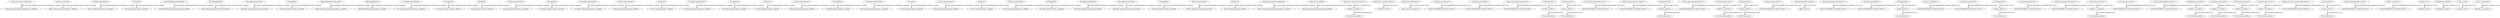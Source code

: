 digraph {
"6243" [label="deep_scores-bias_optimizer/momentum_0_updated"]
"6244" [label="deep_scores-bias-momentum/out"]
"6245" [label="deep_scores-bias_optimizer/model_0_updated"]
"6246" [label="deep_scores-bias/out"]
"6247" [label="fc0-bias_optimizer/momentum_0_updated"]
"6248" [label="fc0-bias-momentum/out"]
"6249" [label="fc0-bias_optimizer/model_0_updated"]
"6250" [label="fc0-bias/out"]
"6251" [label="wide_embedding_optimizer/momentum_0_updated"]
"6252" [label="wide_embedding-momentum/out"]
"6253" [label="wide_embedding_optimizer/model_0_updated"]
"6254" [label="wide_embedding/out"]
"6255" [label="fc0-weight_optimizer/momentum_0_updated"]
"6256" [label="fc0-weight-momentum/out"]
"6257" [label="fc0-weight_optimizer/model_0_updated"]
"6258" [label="fc0-weight/out"]
"6259" [label="deep_embedding_optimizer/momentum_0_updated"]
"6260" [label="deep_embedding-momentum/out"]
"6261" [label="deep_embedding_optimizer/model_0_updated"]
"6262" [label="deep_embedding/out"]
"6263" [label="fc1-weight_optimizer/momentum_0_updated"]
"6264" [label="fc1-weight-momentum/out"]
"6265" [label="fc1-weight_optimizer/model_0_updated"]
"6266" [label="fc1-weight/out"]
"6267" [label="fc1-bias_optimizer/model_0_updated"]
"6268" [label="fc1-bias/out"]
"6269" [label="fc1-bias_optimizer/momentum_0_updated"]
"6270" [label="fc1-bias-momentum/out"]
"6271" [label="fc2-weight_optimizer/model_0_updated"]
"6272" [label="fc2-weight/out"]
"6273" [label="fc2-weight_optimizer/momentum_0_updated"]
"6274" [label="fc2-weight-momentum/out"]
"6275" [label="fc2-bias_optimizer/momentum_0_updated"]
"6276" [label="fc2-bias-momentum/out"]
"6277" [label="fc2-bias_optimizer/model_0_updated"]
"6278" [label="fc2-bias/out"]
"6279" [label="fc5-weight_optimizer/momentum_0_updated"]
"6280" [label="fc5-weight-momentum/out"]
"6281" [label="fc5-weight_optimizer/model_0_updated"]
"6282" [label="fc5-weight/out"]
"6283" [label="fc4-bias_optimizer/model_0_updated"]
"6284" [label="fc4-bias/out"]
"6285" [label="fc4-bias_optimizer/momentum_0_updated"]
"6286" [label="fc4-bias-momentum/out"]
"6287" [label="fc3-weight_optimizer/model_0_updated"]
"6288" [label="fc3-weight/out"]
"6289" [label="fc3-weight_optimizer/momentum_0_updated"]
"6290" [label="fc3-weight-momentum/out"]
"6291" [label="fc5-bias_optimizer/model_0_updated"]
"6292" [label="fc5-bias/out"]
"6293" [label="fc5-bias_optimizer/momentum_0_updated"]
"6294" [label="fc5-bias-momentum/out"]
"6295" [label="fc3-bias_optimizer/model_0_updated"]
"6296" [label="fc3-bias/out"]
"6297" [label="fc3-bias_optimizer/momentum_0_updated"]
"6298" [label="fc3-bias-momentum/out"]
"6299" [label="fc6-weight_optimizer/model_0_updated"]
"6300" [label="fc6-weight/out"]
"6301" [label="fc6-weight_optimizer/momentum_0_updated"]
"6302" [label="fc6-weight-momentum/out"]
"6303" [label="fc4-weight_optimizer/momentum_0_updated"]
"6304" [label="fc4-weight-momentum/out"]
"6305" [label="fc4-weight_optimizer/model_0_updated"]
"6306" [label="fc4-weight/out"]
"6307" [label="fc6-bias_optimizer/momentum_0_updated"]
"6308" [label="fc6-bias-momentum/out"]
"6309" [label="fc6-bias_optimizer/model_0_updated"]
"6310" [label="fc6-bias/out"]
"6311" [label="deep_scores-weight_optimizer/momentum_0_updated"]
"6312" [label="deep_scores-weight-momentum/out"]
"6313" [label="deep_scores-weight_optimizer/model_0_updated"]
"6314" [label="deep_scores-weight/out"]
"6315" [label="fc6-activation_grad/dx_0"]
"6316" [label="Dropout_22_grad/dx_0"]
"6317" [label="ScalarMul_26/out_0"]
"6318" [label="ReduceSum_25/output_tensor_0"]
"6319" [label="deep_scores-bias_add/out_0"]
"6320" [label="deep_scores-matmul/out_0"]
"6321" [label="System-ModelDiffScale-ScalarMul_50/out_0"]
"6322" [label="fc5-matmul_grad_b/out_0"]
"6323" [label="System-ModelDiffScale-ScalarMul_49/out_0"]
"6324" [label="fc3-matmul_grad_b/out_0"]
"6325" [label="System-ModelDiffScale-ScalarMul_48/out_0"]
"6326" [label="deep_scores-matmul_grad_b/out_0"]
"6327" [label="fc5-activation/out_0"]
"6328" [label="fc5-bias_add/out_0"]
"6329" [label="fc5-matmul/out_0"]
"6330" [label="fc4-bias_add/out_0"]
"6331" [label="fc4-matmul/out_0"]
"6332" [label="System-ModelDiffScale-ScalarMul_47/out_0"]
"6333" [label="fc1-bias_add_grad/output_tensor_0"]
"6334" [label="deep_scores-matmul_grad_a/out_0"]
"6335" [label="System-ModelDiffScale-ScalarMul_54/out_0"]
"6336" [label="fc0-bias_add_grad/output_tensor_0"]
"6337" [label="fc0-bias_add/out_0"]
"6338" [label="fc0-matmul/out_0"]
"6339" [label="System-ModelDiffScale-ScalarMul_53/out_0"]
"6340" [label="fc5-bias_add_grad/output_tensor_0"]
"6341" [label="fc0-activation_grad/dx_0"]
"6342" [label="Dropout_16_grad/dx_0"]
"6343" [label="fc6-bias_add/out_0"]
"6344" [label="fc6-matmul/out_0"]
"6345" [label="System-ModelDiffScale-ScalarMul_52/out_0"]
"6346" [label="fc6-matmul_grad_b/out_0"]
"6347" [label="fc1-matmul_grad_a/out_0"]
"6348" [label="AddN_23/out_0"]
"6349" [label="ReduceSum_9/output_tensor_0"]
"6350" [label="System-ModelDiffScale-ScalarMul_51/out_0"]
"6351" [label="fc6-bias_add_grad/output_tensor_0"]
"6352" [label="System-ModelDiffScale-ScalarMul_59/out_0"]
"6353" [label="fc2-matmul_grad_b/out_0"]
"6354" [label="fc3-activation/out_0"]
"6355" [label="fc3-bias_add/out_0"]
"6356" [label="System-ModelDiffScale-ScalarMul_58/out_0"]
"6357" [label="Gather_12_grad/out_0"]
"6358" [label="fc6-activation/out_0"]
"6359" [label="System-ModelDiffScale-ScalarMul_57/out_0"]
"6360" [label="fc0-matmul_grad_b/out_0"]
"6361" [label="fc2-activation/out_0"]
"6362" [label="fc2-bias_add/out_0"]
"6363" [label="System-ModelDiffScale-ScalarMul_56/out_0"]
"6364" [label="fc4-matmul_grad_b/out_0"]
"6365" [label="fc2-matmul/out_0"]
"6366" [label="fc0-activation/out_0"]
"6367" [label="System-ModelDiffScale-ScalarMul_55/out_0"]
"6368" [label="fc2-bias_add_grad/output_tensor_0"]
"6369" [label="Dropout_17_grad/dx_0"]
"6370" [label="fc2-matmul_grad_a/out_0"]
"6371" [label="fc1-activation_grad/dx_0"]
"6372" [label="System-ModelDiffScale-ScalarMul_63/out_0"]
"6373" [label="fc1-matmul_grad_b/out_0"]
"6374" [label="System-ModelDiffScale-ScalarMul_64/out_0"]
"6375" [label="fc3-bias_add_grad/output_tensor_0"]
"6376" [label="fc4-activation/out_0"]
"6377" [label="fc3-matmul/out_0"]
"6378" [label="Dropout_21_grad/dx_0"]
"6379" [label="fc6-matmul_grad_a/out_0"]
"6380" [label="fc5-activation_grad/dx_0"]
"6381" [label="Dropout_20_grad/dx_0"]
"6382" [label="fc5-matmul_grad_a/out_0"]
"6383" [label="fc4-activation_grad/dx_0"]
"6384" [label="Dropout_19_grad/dx_0"]
"6385" [label="fc4-matmul_grad_a/out_0"]
"6386" [label="fc3-activation_grad/dx_0"]
"6387" [label="Dropout_18_grad/dx_0"]
"6388" [label="fc3-matmul_grad_a/out_0"]
"6389" [label="fc2-activation_grad/dx_0"]
"6390" [label="System-ModelDiffScale-ScalarMul_60/out_0"]
"6391" [label="deep_scores-bias_add_grad/output_tensor_0"]
"6392" [label="fc1-bias_add/out_0"]
"6393" [label="fc1-matmul/out_0"]
"6394" [label="System-ModelDiffScale-ScalarMul_61/out_0"]
"6395" [label="fc4-bias_add_grad/output_tensor_0"]
"6396" [label="fc1-activation/out_0"]
"6397" [label="System-ModelDiffScale-ScalarMul_62/out_0"]
"6398" [label="Gather_7_grad/out_0"]
"6399" [label="Reshape_8/out_0"]
"6400" [label="Gather_7/out_0"]
"6401" [label="Reshape_8_grad/out_0"]
"6402" [label="ReduceSum_9_grad/y_0"]
"6403" [label="Reshape_14/out_0"]
"6404" [label="Gather_12/out_0"]
"6405" [label="Reshape_14_grad/out_0"]
"6406" [label="Concat_15_grad/out_0"]
"6244" -> "6243"[label="deep_scores-bias_optimizer/momentum_0:momentum_0_updated"];
"6246" -> "6245"[label="deep_scores-bias_optimizer/model_0:model_0_updated"];
"6248" -> "6247"[label="fc0-bias_optimizer/momentum_0:momentum_0_updated"];
"6250" -> "6249"[label="fc0-bias_optimizer/model_0:model_0_updated"];
"6252" -> "6251"[label="wide_embedding_optimizer/momentum_0:momentum_0_updated"];
"6254" -> "6253"[label="wide_embedding_optimizer/model_0:model_0_updated"];
"6256" -> "6255"[label="fc0-weight_optimizer/momentum_0:momentum_0_updated"];
"6258" -> "6257"[label="fc0-weight_optimizer/model_0:model_0_updated"];
"6260" -> "6259"[label="deep_embedding_optimizer/momentum_0:momentum_0_updated"];
"6262" -> "6261"[label="deep_embedding_optimizer/model_0:model_0_updated"];
"6264" -> "6263"[label="fc1-weight_optimizer/momentum_0:momentum_0_updated"];
"6266" -> "6265"[label="fc1-weight_optimizer/model_0:model_0_updated"];
"6268" -> "6267"[label="fc1-bias_optimizer/model_0:model_0_updated"];
"6270" -> "6269"[label="fc1-bias_optimizer/momentum_0:momentum_0_updated"];
"6272" -> "6271"[label="fc2-weight_optimizer/model_0:model_0_updated"];
"6274" -> "6273"[label="fc2-weight_optimizer/momentum_0:momentum_0_updated"];
"6276" -> "6275"[label="fc2-bias_optimizer/momentum_0:momentum_0_updated"];
"6278" -> "6277"[label="fc2-bias_optimizer/model_0:model_0_updated"];
"6280" -> "6279"[label="fc5-weight_optimizer/momentum_0:momentum_0_updated"];
"6282" -> "6281"[label="fc5-weight_optimizer/model_0:model_0_updated"];
"6284" -> "6283"[label="fc4-bias_optimizer/model_0:model_0_updated"];
"6286" -> "6285"[label="fc4-bias_optimizer/momentum_0:momentum_0_updated"];
"6288" -> "6287"[label="fc3-weight_optimizer/model_0:model_0_updated"];
"6290" -> "6289"[label="fc3-weight_optimizer/momentum_0:momentum_0_updated"];
"6292" -> "6291"[label="fc5-bias_optimizer/model_0:model_0_updated"];
"6294" -> "6293"[label="fc5-bias_optimizer/momentum_0:momentum_0_updated"];
"6296" -> "6295"[label="fc3-bias_optimizer/model_0:model_0_updated"];
"6298" -> "6297"[label="fc3-bias_optimizer/momentum_0:momentum_0_updated"];
"6300" -> "6299"[label="fc6-weight_optimizer/model_0:model_0_updated"];
"6302" -> "6301"[label="fc6-weight_optimizer/momentum_0:momentum_0_updated"];
"6304" -> "6303"[label="fc4-weight_optimizer/momentum_0:momentum_0_updated"];
"6306" -> "6305"[label="fc4-weight_optimizer/model_0:model_0_updated"];
"6308" -> "6307"[label="fc6-bias_optimizer/momentum_0:momentum_0_updated"];
"6310" -> "6309"[label="fc6-bias_optimizer/model_0:model_0_updated"];
"6312" -> "6311"[label="deep_scores-weight_optimizer/momentum_0:momentum_0_updated"];
"6314" -> "6313"[label="deep_scores-weight_optimizer/model_0:model_0_updated"];
"6316" -> "6315"[label="fc6-activation_grad/dy_0:dx_0"];
"6318" -> "6317"[label="ScalarMul_26/in_0:out_0"];
"6320" -> "6319"[label="deep_scores-bias_add/a_0:out_0"];
"6322" -> "6321"[label="System-ModelDiffScale-ScalarMul_50/in_0:out_0"];
"6324" -> "6323"[label="System-ModelDiffScale-ScalarMul_49/in_0:out_0"];
"6326" -> "6325"[label="System-ModelDiffScale-ScalarMul_48/in_0:out_0"];
"6328" -> "6327"[label="fc5-activation/in_0:out_0"];
"6329" -> "6328"[label="fc5-bias_add/a_0:out_0"];
"6331" -> "6330"[label="fc4-bias_add/a_0:out_0"];
"6333" -> "6332"[label="System-ModelDiffScale-ScalarMul_47/in_0:out_0"];
"6334" -> "6316"[label="Dropout_22_grad/dy_0:dx_0"];
"6336" -> "6335"[label="System-ModelDiffScale-ScalarMul_54/in_0:out_0"];
"6338" -> "6337"[label="fc0-bias_add/a_0:out_0"];
"6340" -> "6339"[label="System-ModelDiffScale-ScalarMul_53/in_0:out_0"];
"6342" -> "6341"[label="fc0-activation_grad/dy_0:dx_0"];
"6344" -> "6343"[label="fc6-bias_add/a_0:out_0"];
"6346" -> "6345"[label="System-ModelDiffScale-ScalarMul_52/in_0:out_0"];
"6347" -> "6342"[label="Dropout_16_grad/dy_0:dx_0"];
"6349" -> "6348"[label="AddN_23/in_0:out_0"];
"6351" -> "6350"[label="System-ModelDiffScale-ScalarMul_51/in_0:out_0"];
"6353" -> "6352"[label="System-ModelDiffScale-ScalarMul_59/in_0:out_0"];
"6355" -> "6354"[label="fc3-activation/in_0:out_0"];
"6357" -> "6356"[label="System-ModelDiffScale-ScalarMul_58/in_0:out_0"];
"6343" -> "6358"[label="fc6-activation/in_0:out_0"];
"6360" -> "6359"[label="System-ModelDiffScale-ScalarMul_57/in_0:out_0"];
"6362" -> "6361"[label="fc2-activation/in_0:out_0"];
"6364" -> "6363"[label="System-ModelDiffScale-ScalarMul_56/in_0:out_0"];
"6365" -> "6362"[label="fc2-bias_add/a_0:out_0"];
"6337" -> "6366"[label="fc0-activation/in_0:out_0"];
"6368" -> "6367"[label="System-ModelDiffScale-ScalarMul_55/in_0:out_0"];
"6370" -> "6369"[label="Dropout_17_grad/dy_0:dx_0"];
"6369" -> "6371"[label="fc1-activation_grad/dy_0:dx_0"];
"6373" -> "6372"[label="System-ModelDiffScale-ScalarMul_63/in_0:out_0"];
"6375" -> "6374"[label="System-ModelDiffScale-ScalarMul_64/in_0:out_0"];
"6330" -> "6376"[label="fc4-activation/in_0:out_0"];
"6377" -> "6355"[label="fc3-bias_add/a_0:out_0"];
"6379" -> "6378"[label="Dropout_21_grad/dy_0:dx_0"];
"6378" -> "6380"[label="fc5-activation_grad/dy_0:dx_0"];
"6382" -> "6381"[label="Dropout_20_grad/dy_0:dx_0"];
"6381" -> "6383"[label="fc4-activation_grad/dy_0:dx_0"];
"6385" -> "6384"[label="Dropout_19_grad/dy_0:dx_0"];
"6384" -> "6386"[label="fc3-activation_grad/dy_0:dx_0"];
"6388" -> "6387"[label="Dropout_18_grad/dy_0:dx_0"];
"6387" -> "6389"[label="fc2-activation_grad/dy_0:dx_0"];
"6391" -> "6390"[label="System-ModelDiffScale-ScalarMul_60/in_0:out_0"];
"6393" -> "6392"[label="fc1-bias_add/a_0:out_0"];
"6395" -> "6394"[label="System-ModelDiffScale-ScalarMul_61/in_0:out_0"];
"6392" -> "6396"[label="fc1-activation/in_0:out_0"];
"6398" -> "6397"[label="System-ModelDiffScale-ScalarMul_62/in_0:out_0"];
"6400" -> "6399"[label="Reshape_8/in_0:out_0"];
"6402" -> "6401"[label="Reshape_8_grad/in_0:out_0"];
"6404" -> "6403"[label="Reshape_14/in_0:out_0"];
"6406" -> "6405"[label="Reshape_14_grad/in_0:out_0"];
}
